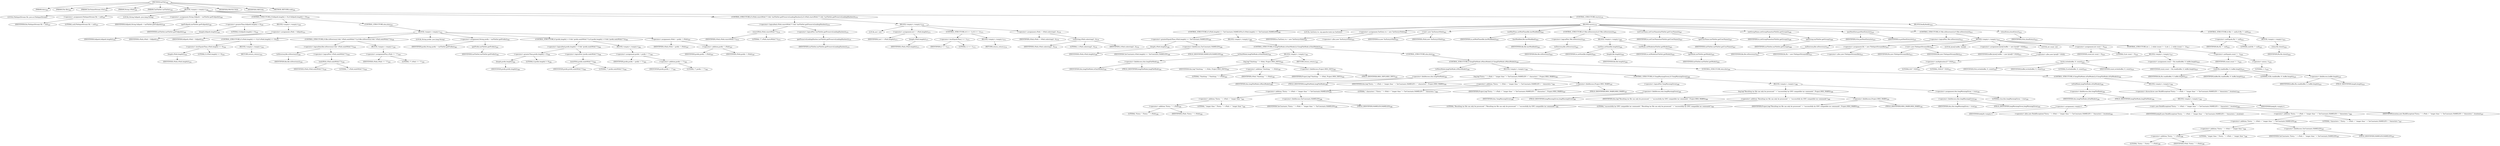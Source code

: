digraph "tarFile" {  
"676" [label = <(METHOD,tarFile)<SUB>344</SUB>> ]
"30" [label = <(PARAM,this)<SUB>344</SUB>> ]
"677" [label = <(PARAM,File file)<SUB>344</SUB>> ]
"678" [label = <(PARAM,TarOutputStream tOut)<SUB>344</SUB>> ]
"679" [label = <(PARAM,String vPath)<SUB>344</SUB>> ]
"680" [label = <(PARAM,TarFileSet tarFileSet)<SUB>345</SUB>> ]
"681" [label = <(BLOCK,&lt;empty&gt;,&lt;empty&gt;)<SUB>346</SUB>> ]
"36" [label = <(LOCAL,FileInputStream fIn: java.io.FileInputStream)> ]
"682" [label = <(&lt;operator&gt;.assignment,FileInputStream fIn = null)<SUB>347</SUB>> ]
"683" [label = <(IDENTIFIER,fIn,FileInputStream fIn = null)<SUB>347</SUB>> ]
"684" [label = <(LITERAL,null,FileInputStream fIn = null)<SUB>347</SUB>> ]
"685" [label = <(LOCAL,String fullpath: java.lang.String)> ]
"686" [label = <(&lt;operator&gt;.assignment,String fullpath = tarFileSet.getFullpath())<SUB>349</SUB>> ]
"687" [label = <(IDENTIFIER,fullpath,String fullpath = tarFileSet.getFullpath())<SUB>349</SUB>> ]
"688" [label = <(getFullpath,tarFileSet.getFullpath())<SUB>349</SUB>> ]
"689" [label = <(IDENTIFIER,tarFileSet,tarFileSet.getFullpath())<SUB>349</SUB>> ]
"690" [label = <(CONTROL_STRUCTURE,if (fullpath.length() &gt; 0),if (fullpath.length() &gt; 0))<SUB>350</SUB>> ]
"691" [label = <(&lt;operator&gt;.greaterThan,fullpath.length() &gt; 0)<SUB>350</SUB>> ]
"692" [label = <(length,fullpath.length())<SUB>350</SUB>> ]
"693" [label = <(IDENTIFIER,fullpath,fullpath.length())<SUB>350</SUB>> ]
"694" [label = <(LITERAL,0,fullpath.length() &gt; 0)<SUB>350</SUB>> ]
"695" [label = <(BLOCK,&lt;empty&gt;,&lt;empty&gt;)<SUB>350</SUB>> ]
"696" [label = <(&lt;operator&gt;.assignment,vPath = fullpath)<SUB>351</SUB>> ]
"697" [label = <(IDENTIFIER,vPath,vPath = fullpath)<SUB>351</SUB>> ]
"698" [label = <(IDENTIFIER,fullpath,vPath = fullpath)<SUB>351</SUB>> ]
"699" [label = <(CONTROL_STRUCTURE,else,else)<SUB>352</SUB>> ]
"700" [label = <(BLOCK,&lt;empty&gt;,&lt;empty&gt;)<SUB>352</SUB>> ]
"701" [label = <(CONTROL_STRUCTURE,if (vPath.length() &lt;= 0),if (vPath.length() &lt;= 0))<SUB>354</SUB>> ]
"702" [label = <(&lt;operator&gt;.lessEqualsThan,vPath.length() &lt;= 0)<SUB>354</SUB>> ]
"703" [label = <(length,vPath.length())<SUB>354</SUB>> ]
"704" [label = <(IDENTIFIER,vPath,vPath.length())<SUB>354</SUB>> ]
"705" [label = <(LITERAL,0,vPath.length() &lt;= 0)<SUB>354</SUB>> ]
"706" [label = <(BLOCK,&lt;empty&gt;,&lt;empty&gt;)<SUB>354</SUB>> ]
"707" [label = <(RETURN,return;,return;)<SUB>355</SUB>> ]
"708" [label = <(CONTROL_STRUCTURE,if (file.isDirectory() &amp;&amp; !vPath.endsWith(&quot;/&quot;)),if (file.isDirectory() &amp;&amp; !vPath.endsWith(&quot;/&quot;)))<SUB>358</SUB>> ]
"709" [label = <(&lt;operator&gt;.logicalAnd,file.isDirectory() &amp;&amp; !vPath.endsWith(&quot;/&quot;))<SUB>358</SUB>> ]
"710" [label = <(isDirectory,file.isDirectory())<SUB>358</SUB>> ]
"711" [label = <(IDENTIFIER,file,file.isDirectory())<SUB>358</SUB>> ]
"712" [label = <(&lt;operator&gt;.logicalNot,!vPath.endsWith(&quot;/&quot;))<SUB>358</SUB>> ]
"713" [label = <(endsWith,vPath.endsWith(&quot;/&quot;))<SUB>358</SUB>> ]
"714" [label = <(IDENTIFIER,vPath,vPath.endsWith(&quot;/&quot;))<SUB>358</SUB>> ]
"715" [label = <(LITERAL,&quot;/&quot;,vPath.endsWith(&quot;/&quot;))<SUB>358</SUB>> ]
"716" [label = <(BLOCK,&lt;empty&gt;,&lt;empty&gt;)<SUB>358</SUB>> ]
"717" [label = <(&lt;operator&gt;.assignmentPlus,vPath += &quot;/&quot;)<SUB>359</SUB>> ]
"718" [label = <(IDENTIFIER,vPath,vPath += &quot;/&quot;)<SUB>359</SUB>> ]
"719" [label = <(LITERAL,&quot;/&quot;,vPath += &quot;/&quot;)<SUB>359</SUB>> ]
"720" [label = <(LOCAL,String prefix: java.lang.String)> ]
"721" [label = <(&lt;operator&gt;.assignment,String prefix = tarFileSet.getPrefix())<SUB>362</SUB>> ]
"722" [label = <(IDENTIFIER,prefix,String prefix = tarFileSet.getPrefix())<SUB>362</SUB>> ]
"723" [label = <(getPrefix,tarFileSet.getPrefix())<SUB>362</SUB>> ]
"724" [label = <(IDENTIFIER,tarFileSet,tarFileSet.getPrefix())<SUB>362</SUB>> ]
"725" [label = <(CONTROL_STRUCTURE,if (prefix.length() &gt; 0 &amp;&amp; !prefix.endsWith(&quot;/&quot;)),if (prefix.length() &gt; 0 &amp;&amp; !prefix.endsWith(&quot;/&quot;)))<SUB>364</SUB>> ]
"726" [label = <(&lt;operator&gt;.logicalAnd,prefix.length() &gt; 0 &amp;&amp; !prefix.endsWith(&quot;/&quot;))<SUB>364</SUB>> ]
"727" [label = <(&lt;operator&gt;.greaterThan,prefix.length() &gt; 0)<SUB>364</SUB>> ]
"728" [label = <(length,prefix.length())<SUB>364</SUB>> ]
"729" [label = <(IDENTIFIER,prefix,prefix.length())<SUB>364</SUB>> ]
"730" [label = <(LITERAL,0,prefix.length() &gt; 0)<SUB>364</SUB>> ]
"731" [label = <(&lt;operator&gt;.logicalNot,!prefix.endsWith(&quot;/&quot;))<SUB>364</SUB>> ]
"732" [label = <(endsWith,prefix.endsWith(&quot;/&quot;))<SUB>364</SUB>> ]
"733" [label = <(IDENTIFIER,prefix,prefix.endsWith(&quot;/&quot;))<SUB>364</SUB>> ]
"734" [label = <(LITERAL,&quot;/&quot;,prefix.endsWith(&quot;/&quot;))<SUB>364</SUB>> ]
"735" [label = <(BLOCK,&lt;empty&gt;,&lt;empty&gt;)<SUB>364</SUB>> ]
"736" [label = <(&lt;operator&gt;.assignment,prefix = prefix + &quot;/&quot;)<SUB>365</SUB>> ]
"737" [label = <(IDENTIFIER,prefix,prefix = prefix + &quot;/&quot;)<SUB>365</SUB>> ]
"738" [label = <(&lt;operator&gt;.addition,prefix + &quot;/&quot;)<SUB>365</SUB>> ]
"739" [label = <(IDENTIFIER,prefix,prefix + &quot;/&quot;)<SUB>365</SUB>> ]
"740" [label = <(LITERAL,&quot;/&quot;,prefix + &quot;/&quot;)<SUB>365</SUB>> ]
"741" [label = <(&lt;operator&gt;.assignment,vPath = prefix + vPath)<SUB>367</SUB>> ]
"742" [label = <(IDENTIFIER,vPath,vPath = prefix + vPath)<SUB>367</SUB>> ]
"743" [label = <(&lt;operator&gt;.addition,prefix + vPath)<SUB>367</SUB>> ]
"744" [label = <(IDENTIFIER,prefix,prefix + vPath)<SUB>367</SUB>> ]
"745" [label = <(IDENTIFIER,vPath,prefix + vPath)<SUB>367</SUB>> ]
"746" [label = <(CONTROL_STRUCTURE,if (vPath.startsWith(&quot;/&quot;) &amp;&amp; !tarFileSet.getPreserveLeadingSlashes()),if (vPath.startsWith(&quot;/&quot;) &amp;&amp; !tarFileSet.getPreserveLeadingSlashes()))<SUB>370</SUB>> ]
"747" [label = <(&lt;operator&gt;.logicalAnd,vPath.startsWith(&quot;/&quot;) &amp;&amp; !tarFileSet.getPreserveLeadingSlashes())<SUB>370</SUB>> ]
"748" [label = <(startsWith,vPath.startsWith(&quot;/&quot;))<SUB>370</SUB>> ]
"749" [label = <(IDENTIFIER,vPath,vPath.startsWith(&quot;/&quot;))<SUB>370</SUB>> ]
"750" [label = <(LITERAL,&quot;/&quot;,vPath.startsWith(&quot;/&quot;))<SUB>370</SUB>> ]
"751" [label = <(&lt;operator&gt;.logicalNot,!tarFileSet.getPreserveLeadingSlashes())<SUB>370</SUB>> ]
"752" [label = <(getPreserveLeadingSlashes,tarFileSet.getPreserveLeadingSlashes())<SUB>370</SUB>> ]
"753" [label = <(IDENTIFIER,tarFileSet,tarFileSet.getPreserveLeadingSlashes())<SUB>370</SUB>> ]
"754" [label = <(BLOCK,&lt;empty&gt;,&lt;empty&gt;)<SUB>370</SUB>> ]
"755" [label = <(LOCAL,int l: int)> ]
"756" [label = <(&lt;operator&gt;.assignment,int l = vPath.length())<SUB>371</SUB>> ]
"757" [label = <(IDENTIFIER,l,int l = vPath.length())<SUB>371</SUB>> ]
"758" [label = <(length,vPath.length())<SUB>371</SUB>> ]
"759" [label = <(IDENTIFIER,vPath,vPath.length())<SUB>371</SUB>> ]
"760" [label = <(CONTROL_STRUCTURE,if (l &lt;= 1),if (l &lt;= 1))<SUB>372</SUB>> ]
"761" [label = <(&lt;operator&gt;.lessEqualsThan,l &lt;= 1)<SUB>372</SUB>> ]
"762" [label = <(IDENTIFIER,l,l &lt;= 1)<SUB>372</SUB>> ]
"763" [label = <(LITERAL,1,l &lt;= 1)<SUB>372</SUB>> ]
"764" [label = <(BLOCK,&lt;empty&gt;,&lt;empty&gt;)<SUB>372</SUB>> ]
"765" [label = <(RETURN,return;,return;)<SUB>374</SUB>> ]
"766" [label = <(&lt;operator&gt;.assignment,vPath = vPath.substring(1, l))<SUB>376</SUB>> ]
"767" [label = <(IDENTIFIER,vPath,vPath = vPath.substring(1, l))<SUB>376</SUB>> ]
"768" [label = <(substring,vPath.substring(1, l))<SUB>376</SUB>> ]
"769" [label = <(IDENTIFIER,vPath,vPath.substring(1, l))<SUB>376</SUB>> ]
"770" [label = <(LITERAL,1,vPath.substring(1, l))<SUB>376</SUB>> ]
"771" [label = <(IDENTIFIER,l,vPath.substring(1, l))<SUB>376</SUB>> ]
"772" [label = <(CONTROL_STRUCTURE,try,try)<SUB>379</SUB>> ]
"773" [label = <(BLOCK,try,try)<SUB>379</SUB>> ]
"774" [label = <(CONTROL_STRUCTURE,if (vPath.length() &gt;= TarConstants.NAMELEN),if (vPath.length() &gt;= TarConstants.NAMELEN))<SUB>380</SUB>> ]
"775" [label = <(&lt;operator&gt;.greaterEqualsThan,vPath.length() &gt;= TarConstants.NAMELEN)<SUB>380</SUB>> ]
"776" [label = <(length,vPath.length())<SUB>380</SUB>> ]
"777" [label = <(IDENTIFIER,vPath,vPath.length())<SUB>380</SUB>> ]
"778" [label = <(&lt;operator&gt;.fieldAccess,TarConstants.NAMELEN)<SUB>380</SUB>> ]
"779" [label = <(IDENTIFIER,TarConstants,vPath.length() &gt;= TarConstants.NAMELEN)<SUB>380</SUB>> ]
"780" [label = <(FIELD_IDENTIFIER,NAMELEN,NAMELEN)<SUB>380</SUB>> ]
"781" [label = <(BLOCK,&lt;empty&gt;,&lt;empty&gt;)<SUB>380</SUB>> ]
"782" [label = <(CONTROL_STRUCTURE,if (longFileMode.isOmitMode()),if (longFileMode.isOmitMode()))<SUB>381</SUB>> ]
"783" [label = <(isOmitMode,longFileMode.isOmitMode())<SUB>381</SUB>> ]
"784" [label = <(&lt;operator&gt;.fieldAccess,this.longFileMode)<SUB>381</SUB>> ]
"785" [label = <(IDENTIFIER,this,longFileMode.isOmitMode())<SUB>381</SUB>> ]
"786" [label = <(FIELD_IDENTIFIER,longFileMode,longFileMode)<SUB>381</SUB>> ]
"787" [label = <(BLOCK,&lt;empty&gt;,&lt;empty&gt;)<SUB>381</SUB>> ]
"788" [label = <(log,log(&quot;Omitting: &quot; + vPath, Project.MSG_INFO))<SUB>382</SUB>> ]
"29" [label = <(IDENTIFIER,this,log(&quot;Omitting: &quot; + vPath, Project.MSG_INFO))<SUB>382</SUB>> ]
"789" [label = <(&lt;operator&gt;.addition,&quot;Omitting: &quot; + vPath)<SUB>382</SUB>> ]
"790" [label = <(LITERAL,&quot;Omitting: &quot;,&quot;Omitting: &quot; + vPath)<SUB>382</SUB>> ]
"791" [label = <(IDENTIFIER,vPath,&quot;Omitting: &quot; + vPath)<SUB>382</SUB>> ]
"792" [label = <(&lt;operator&gt;.fieldAccess,Project.MSG_INFO)<SUB>382</SUB>> ]
"793" [label = <(IDENTIFIER,Project,log(&quot;Omitting: &quot; + vPath, Project.MSG_INFO))<SUB>382</SUB>> ]
"794" [label = <(FIELD_IDENTIFIER,MSG_INFO,MSG_INFO)<SUB>382</SUB>> ]
"795" [label = <(RETURN,return;,return;)<SUB>383</SUB>> ]
"796" [label = <(CONTROL_STRUCTURE,else,else)<SUB>384</SUB>> ]
"797" [label = <(CONTROL_STRUCTURE,if (longFileMode.isWarnMode()),if (longFileMode.isWarnMode()))<SUB>384</SUB>> ]
"798" [label = <(isWarnMode,longFileMode.isWarnMode())<SUB>384</SUB>> ]
"799" [label = <(&lt;operator&gt;.fieldAccess,this.longFileMode)<SUB>384</SUB>> ]
"800" [label = <(IDENTIFIER,this,longFileMode.isWarnMode())<SUB>384</SUB>> ]
"801" [label = <(FIELD_IDENTIFIER,longFileMode,longFileMode)<SUB>384</SUB>> ]
"802" [label = <(BLOCK,&lt;empty&gt;,&lt;empty&gt;)<SUB>384</SUB>> ]
"803" [label = <(log,log(&quot;Entry: &quot; + vPath + &quot; longer than &quot; + TarConstants.NAMELEN + &quot; characters.&quot;, Project.MSG_WARN))<SUB>385</SUB>> ]
"31" [label = <(IDENTIFIER,this,log(&quot;Entry: &quot; + vPath + &quot; longer than &quot; + TarConstants.NAMELEN + &quot; characters.&quot;, Project.MSG_WARN))<SUB>385</SUB>> ]
"804" [label = <(&lt;operator&gt;.addition,&quot;Entry: &quot; + vPath + &quot; longer than &quot; + TarConstants.NAMELEN + &quot; characters.&quot;)<SUB>385</SUB>> ]
"805" [label = <(&lt;operator&gt;.addition,&quot;Entry: &quot; + vPath + &quot; longer than &quot; + TarConstants.NAMELEN)<SUB>385</SUB>> ]
"806" [label = <(&lt;operator&gt;.addition,&quot;Entry: &quot; + vPath + &quot; longer than &quot;)<SUB>385</SUB>> ]
"807" [label = <(&lt;operator&gt;.addition,&quot;Entry: &quot; + vPath)<SUB>385</SUB>> ]
"808" [label = <(LITERAL,&quot;Entry: &quot;,&quot;Entry: &quot; + vPath)<SUB>385</SUB>> ]
"809" [label = <(IDENTIFIER,vPath,&quot;Entry: &quot; + vPath)<SUB>385</SUB>> ]
"810" [label = <(LITERAL,&quot; longer than &quot;,&quot;Entry: &quot; + vPath + &quot; longer than &quot;)<SUB>385</SUB>> ]
"811" [label = <(&lt;operator&gt;.fieldAccess,TarConstants.NAMELEN)<SUB>386</SUB>> ]
"812" [label = <(IDENTIFIER,TarConstants,&quot;Entry: &quot; + vPath + &quot; longer than &quot; + TarConstants.NAMELEN)<SUB>386</SUB>> ]
"813" [label = <(FIELD_IDENTIFIER,NAMELEN,NAMELEN)<SUB>386</SUB>> ]
"814" [label = <(LITERAL,&quot; characters.&quot;,&quot;Entry: &quot; + vPath + &quot; longer than &quot; + TarConstants.NAMELEN + &quot; characters.&quot;)<SUB>386</SUB>> ]
"815" [label = <(&lt;operator&gt;.fieldAccess,Project.MSG_WARN)<SUB>387</SUB>> ]
"816" [label = <(IDENTIFIER,Project,log(&quot;Entry: &quot; + vPath + &quot; longer than &quot; + TarConstants.NAMELEN + &quot; characters.&quot;, Project.MSG_WARN))<SUB>387</SUB>> ]
"817" [label = <(FIELD_IDENTIFIER,MSG_WARN,MSG_WARN)<SUB>387</SUB>> ]
"818" [label = <(CONTROL_STRUCTURE,if (!longWarningGiven),if (!longWarningGiven))<SUB>388</SUB>> ]
"819" [label = <(&lt;operator&gt;.logicalNot,!longWarningGiven)<SUB>388</SUB>> ]
"820" [label = <(&lt;operator&gt;.fieldAccess,this.longWarningGiven)<SUB>388</SUB>> ]
"821" [label = <(IDENTIFIER,this,!longWarningGiven)<SUB>388</SUB>> ]
"822" [label = <(FIELD_IDENTIFIER,longWarningGiven,longWarningGiven)<SUB>388</SUB>> ]
"823" [label = <(BLOCK,&lt;empty&gt;,&lt;empty&gt;)<SUB>388</SUB>> ]
"824" [label = <(log,log(&quot;Resulting tar file can only be processed &quot; + &quot;successfully by GNU compatible tar commands&quot;, Project.MSG_WARN))<SUB>389</SUB>> ]
"32" [label = <(IDENTIFIER,this,log(&quot;Resulting tar file can only be processed &quot; + &quot;successfully by GNU compatible tar commands&quot;, Project.MSG_WARN))<SUB>389</SUB>> ]
"825" [label = <(&lt;operator&gt;.addition,&quot;Resulting tar file can only be processed &quot; + &quot;successfully by GNU compatible tar commands&quot;)<SUB>389</SUB>> ]
"826" [label = <(LITERAL,&quot;Resulting tar file can only be processed &quot;,&quot;Resulting tar file can only be processed &quot; + &quot;successfully by GNU compatible tar commands&quot;)<SUB>389</SUB>> ]
"827" [label = <(LITERAL,&quot;successfully by GNU compatible tar commands&quot;,&quot;Resulting tar file can only be processed &quot; + &quot;successfully by GNU compatible tar commands&quot;)<SUB>390</SUB>> ]
"828" [label = <(&lt;operator&gt;.fieldAccess,Project.MSG_WARN)<SUB>391</SUB>> ]
"829" [label = <(IDENTIFIER,Project,log(&quot;Resulting tar file can only be processed &quot; + &quot;successfully by GNU compatible tar commands&quot;, Project.MSG_WARN))<SUB>391</SUB>> ]
"830" [label = <(FIELD_IDENTIFIER,MSG_WARN,MSG_WARN)<SUB>391</SUB>> ]
"831" [label = <(&lt;operator&gt;.assignment,this.longWarningGiven = true)<SUB>392</SUB>> ]
"832" [label = <(&lt;operator&gt;.fieldAccess,this.longWarningGiven)<SUB>392</SUB>> ]
"833" [label = <(IDENTIFIER,this,this.longWarningGiven = true)<SUB>392</SUB>> ]
"834" [label = <(FIELD_IDENTIFIER,longWarningGiven,longWarningGiven)<SUB>392</SUB>> ]
"835" [label = <(LITERAL,true,this.longWarningGiven = true)<SUB>392</SUB>> ]
"836" [label = <(CONTROL_STRUCTURE,else,else)<SUB>394</SUB>> ]
"837" [label = <(CONTROL_STRUCTURE,if (longFileMode.isFailMode()),if (longFileMode.isFailMode()))<SUB>394</SUB>> ]
"838" [label = <(isFailMode,longFileMode.isFailMode())<SUB>394</SUB>> ]
"839" [label = <(&lt;operator&gt;.fieldAccess,this.longFileMode)<SUB>394</SUB>> ]
"840" [label = <(IDENTIFIER,this,longFileMode.isFailMode())<SUB>394</SUB>> ]
"841" [label = <(FIELD_IDENTIFIER,longFileMode,longFileMode)<SUB>394</SUB>> ]
"842" [label = <(BLOCK,&lt;empty&gt;,&lt;empty&gt;)<SUB>394</SUB>> ]
"843" [label = <(&lt;operator&gt;.throw,throw new BuildException(&quot;Entry: &quot; + vPath + &quot; longer than &quot; + TarConstants.NAMELEN + &quot;characters.&quot;, location);)<SUB>395</SUB>> ]
"844" [label = <(BLOCK,&lt;empty&gt;,&lt;empty&gt;)<SUB>395</SUB>> ]
"845" [label = <(&lt;operator&gt;.assignment,&lt;empty&gt;)> ]
"846" [label = <(IDENTIFIER,$obj20,&lt;empty&gt;)> ]
"847" [label = <(&lt;operator&gt;.alloc,new BuildException(&quot;Entry: &quot; + vPath + &quot; longer than &quot; + TarConstants.NAMELEN + &quot;characters.&quot;, location))<SUB>395</SUB>> ]
"848" [label = <(&lt;init&gt;,new BuildException(&quot;Entry: &quot; + vPath + &quot; longer than &quot; + TarConstants.NAMELEN + &quot;characters.&quot;, location))<SUB>395</SUB>> ]
"849" [label = <(IDENTIFIER,$obj20,new BuildException(&quot;Entry: &quot; + vPath + &quot; longer than &quot; + TarConstants.NAMELEN + &quot;characters.&quot;, location))> ]
"850" [label = <(&lt;operator&gt;.addition,&quot;Entry: &quot; + vPath + &quot; longer than &quot; + TarConstants.NAMELEN + &quot;characters.&quot;)<SUB>396</SUB>> ]
"851" [label = <(&lt;operator&gt;.addition,&quot;Entry: &quot; + vPath + &quot; longer than &quot; + TarConstants.NAMELEN)<SUB>396</SUB>> ]
"852" [label = <(&lt;operator&gt;.addition,&quot;Entry: &quot; + vPath + &quot; longer than &quot;)<SUB>396</SUB>> ]
"853" [label = <(&lt;operator&gt;.addition,&quot;Entry: &quot; + vPath)<SUB>396</SUB>> ]
"854" [label = <(LITERAL,&quot;Entry: &quot;,&quot;Entry: &quot; + vPath)<SUB>396</SUB>> ]
"855" [label = <(IDENTIFIER,vPath,&quot;Entry: &quot; + vPath)<SUB>396</SUB>> ]
"856" [label = <(LITERAL,&quot; longer than &quot;,&quot;Entry: &quot; + vPath + &quot; longer than &quot;)<SUB>396</SUB>> ]
"857" [label = <(&lt;operator&gt;.fieldAccess,TarConstants.NAMELEN)<SUB>397</SUB>> ]
"858" [label = <(IDENTIFIER,TarConstants,&quot;Entry: &quot; + vPath + &quot; longer than &quot; + TarConstants.NAMELEN)<SUB>397</SUB>> ]
"859" [label = <(FIELD_IDENTIFIER,NAMELEN,NAMELEN)<SUB>397</SUB>> ]
"860" [label = <(LITERAL,&quot;characters.&quot;,&quot;Entry: &quot; + vPath + &quot; longer than &quot; + TarConstants.NAMELEN + &quot;characters.&quot;)<SUB>397</SUB>> ]
"861" [label = <(IDENTIFIER,location,new BuildException(&quot;Entry: &quot; + vPath + &quot; longer than &quot; + TarConstants.NAMELEN + &quot;characters.&quot;, location))<SUB>397</SUB>> ]
"862" [label = <(IDENTIFIER,$obj20,&lt;empty&gt;)> ]
"34" [label = <(LOCAL,TarEntry te: org.apache.tools.tar.TarEntry)> ]
"863" [label = <(&lt;operator&gt;.assignment,TarEntry te = new TarEntry(vPath))<SUB>401</SUB>> ]
"864" [label = <(IDENTIFIER,te,TarEntry te = new TarEntry(vPath))<SUB>401</SUB>> ]
"865" [label = <(&lt;operator&gt;.alloc,new TarEntry(vPath))<SUB>401</SUB>> ]
"866" [label = <(&lt;init&gt;,new TarEntry(vPath))<SUB>401</SUB>> ]
"33" [label = <(IDENTIFIER,te,new TarEntry(vPath))<SUB>401</SUB>> ]
"867" [label = <(IDENTIFIER,vPath,new TarEntry(vPath))<SUB>401</SUB>> ]
"868" [label = <(setModTime,setModTime(file.lastModified()))<SUB>402</SUB>> ]
"869" [label = <(IDENTIFIER,te,setModTime(file.lastModified()))<SUB>402</SUB>> ]
"870" [label = <(lastModified,file.lastModified())<SUB>402</SUB>> ]
"871" [label = <(IDENTIFIER,file,file.lastModified())<SUB>402</SUB>> ]
"872" [label = <(CONTROL_STRUCTURE,if (!file.isDirectory()),if (!file.isDirectory()))<SUB>403</SUB>> ]
"873" [label = <(&lt;operator&gt;.logicalNot,!file.isDirectory())<SUB>403</SUB>> ]
"874" [label = <(isDirectory,file.isDirectory())<SUB>403</SUB>> ]
"875" [label = <(IDENTIFIER,file,file.isDirectory())<SUB>403</SUB>> ]
"876" [label = <(BLOCK,&lt;empty&gt;,&lt;empty&gt;)<SUB>403</SUB>> ]
"877" [label = <(setSize,setSize(file.length()))<SUB>404</SUB>> ]
"878" [label = <(IDENTIFIER,te,setSize(file.length()))<SUB>404</SUB>> ]
"879" [label = <(length,file.length())<SUB>404</SUB>> ]
"880" [label = <(IDENTIFIER,file,file.length())<SUB>404</SUB>> ]
"881" [label = <(setMode,setMode(tarFileSet.getMode()))<SUB>405</SUB>> ]
"882" [label = <(IDENTIFIER,te,setMode(tarFileSet.getMode()))<SUB>405</SUB>> ]
"883" [label = <(getMode,tarFileSet.getMode())<SUB>405</SUB>> ]
"884" [label = <(IDENTIFIER,tarFileSet,tarFileSet.getMode())<SUB>405</SUB>> ]
"885" [label = <(setUserName,setUserName(tarFileSet.getUserName()))<SUB>407</SUB>> ]
"886" [label = <(IDENTIFIER,te,setUserName(tarFileSet.getUserName()))<SUB>407</SUB>> ]
"887" [label = <(getUserName,tarFileSet.getUserName())<SUB>407</SUB>> ]
"888" [label = <(IDENTIFIER,tarFileSet,tarFileSet.getUserName())<SUB>407</SUB>> ]
"889" [label = <(setGroupName,setGroupName(tarFileSet.getGroup()))<SUB>408</SUB>> ]
"890" [label = <(IDENTIFIER,te,setGroupName(tarFileSet.getGroup()))<SUB>408</SUB>> ]
"891" [label = <(getGroup,tarFileSet.getGroup())<SUB>408</SUB>> ]
"892" [label = <(IDENTIFIER,tarFileSet,tarFileSet.getGroup())<SUB>408</SUB>> ]
"893" [label = <(putNextEntry,putNextEntry(te))<SUB>410</SUB>> ]
"894" [label = <(IDENTIFIER,tOut,putNextEntry(te))<SUB>410</SUB>> ]
"895" [label = <(IDENTIFIER,te,putNextEntry(te))<SUB>410</SUB>> ]
"896" [label = <(CONTROL_STRUCTURE,if (!file.isDirectory()),if (!file.isDirectory()))<SUB>412</SUB>> ]
"897" [label = <(&lt;operator&gt;.logicalNot,!file.isDirectory())<SUB>412</SUB>> ]
"898" [label = <(isDirectory,file.isDirectory())<SUB>412</SUB>> ]
"899" [label = <(IDENTIFIER,file,file.isDirectory())<SUB>412</SUB>> ]
"900" [label = <(BLOCK,&lt;empty&gt;,&lt;empty&gt;)<SUB>412</SUB>> ]
"901" [label = <(&lt;operator&gt;.assignment,fIn = new FileInputStream(file))<SUB>413</SUB>> ]
"902" [label = <(IDENTIFIER,fIn,fIn = new FileInputStream(file))<SUB>413</SUB>> ]
"903" [label = <(&lt;operator&gt;.alloc,new FileInputStream(file))<SUB>413</SUB>> ]
"904" [label = <(&lt;init&gt;,new FileInputStream(file))<SUB>413</SUB>> ]
"35" [label = <(IDENTIFIER,fIn,new FileInputStream(file))<SUB>413</SUB>> ]
"905" [label = <(IDENTIFIER,file,new FileInputStream(file))<SUB>413</SUB>> ]
"906" [label = <(LOCAL,byte[] buffer: byte[])> ]
"907" [label = <(&lt;operator&gt;.assignment,byte[] buffer = new byte[8 * 1024])<SUB>415</SUB>> ]
"908" [label = <(IDENTIFIER,buffer,byte[] buffer = new byte[8 * 1024])<SUB>415</SUB>> ]
"909" [label = <(&lt;operator&gt;.alloc,new byte[8 * 1024])> ]
"910" [label = <(&lt;operator&gt;.multiplication,8 * 1024)<SUB>415</SUB>> ]
"911" [label = <(LITERAL,8,8 * 1024)<SUB>415</SUB>> ]
"912" [label = <(LITERAL,1024,8 * 1024)<SUB>415</SUB>> ]
"913" [label = <(LOCAL,int count: int)> ]
"914" [label = <(&lt;operator&gt;.assignment,int count = 0)<SUB>416</SUB>> ]
"915" [label = <(IDENTIFIER,count,int count = 0)<SUB>416</SUB>> ]
"916" [label = <(LITERAL,0,int count = 0)<SUB>416</SUB>> ]
"917" [label = <(CONTROL_STRUCTURE,do {...} while (count != -1),do {...} while (count != -1))<SUB>417</SUB>> ]
"918" [label = <(BLOCK,&lt;empty&gt;,&lt;empty&gt;)<SUB>417</SUB>> ]
"919" [label = <(write,write(buffer, 0, count))<SUB>418</SUB>> ]
"920" [label = <(IDENTIFIER,tOut,write(buffer, 0, count))<SUB>418</SUB>> ]
"921" [label = <(IDENTIFIER,buffer,write(buffer, 0, count))<SUB>418</SUB>> ]
"922" [label = <(LITERAL,0,write(buffer, 0, count))<SUB>418</SUB>> ]
"923" [label = <(IDENTIFIER,count,write(buffer, 0, count))<SUB>418</SUB>> ]
"924" [label = <(&lt;operator&gt;.assignment,count = fIn.read(buffer, 0, buffer.length))<SUB>419</SUB>> ]
"925" [label = <(IDENTIFIER,count,count = fIn.read(buffer, 0, buffer.length))<SUB>419</SUB>> ]
"926" [label = <(read,fIn.read(buffer, 0, buffer.length))<SUB>419</SUB>> ]
"927" [label = <(IDENTIFIER,fIn,fIn.read(buffer, 0, buffer.length))<SUB>419</SUB>> ]
"928" [label = <(IDENTIFIER,buffer,fIn.read(buffer, 0, buffer.length))<SUB>419</SUB>> ]
"929" [label = <(LITERAL,0,fIn.read(buffer, 0, buffer.length))<SUB>419</SUB>> ]
"930" [label = <(&lt;operator&gt;.fieldAccess,buffer.length)<SUB>419</SUB>> ]
"931" [label = <(IDENTIFIER,buffer,fIn.read(buffer, 0, buffer.length))<SUB>419</SUB>> ]
"932" [label = <(FIELD_IDENTIFIER,length,length)<SUB>419</SUB>> ]
"933" [label = <(&lt;operator&gt;.notEquals,count != -1)<SUB>420</SUB>> ]
"934" [label = <(IDENTIFIER,count,count != -1)<SUB>420</SUB>> ]
"935" [label = <(&lt;operator&gt;.minus,-1)<SUB>420</SUB>> ]
"936" [label = <(LITERAL,1,-1)<SUB>420</SUB>> ]
"937" [label = <(closeEntry,closeEntry())<SUB>423</SUB>> ]
"938" [label = <(IDENTIFIER,tOut,closeEntry())<SUB>423</SUB>> ]
"939" [label = <(BLOCK,finally,finally)<SUB>424</SUB>> ]
"940" [label = <(CONTROL_STRUCTURE,if (fIn != null),if (fIn != null))<SUB>425</SUB>> ]
"941" [label = <(&lt;operator&gt;.notEquals,fIn != null)<SUB>425</SUB>> ]
"942" [label = <(IDENTIFIER,fIn,fIn != null)<SUB>425</SUB>> ]
"943" [label = <(LITERAL,null,fIn != null)<SUB>425</SUB>> ]
"944" [label = <(BLOCK,&lt;empty&gt;,&lt;empty&gt;)<SUB>425</SUB>> ]
"945" [label = <(close,fIn.close())<SUB>426</SUB>> ]
"946" [label = <(IDENTIFIER,fIn,fIn.close())<SUB>426</SUB>> ]
"947" [label = <(MODIFIER,PROTECTED)> ]
"948" [label = <(MODIFIER,VIRTUAL)> ]
"949" [label = <(METHOD_RETURN,void)<SUB>344</SUB>> ]
  "676" -> "30" 
  "676" -> "677" 
  "676" -> "678" 
  "676" -> "679" 
  "676" -> "680" 
  "676" -> "681" 
  "676" -> "947" 
  "676" -> "948" 
  "676" -> "949" 
  "681" -> "36" 
  "681" -> "682" 
  "681" -> "685" 
  "681" -> "686" 
  "681" -> "690" 
  "681" -> "746" 
  "681" -> "772" 
  "682" -> "683" 
  "682" -> "684" 
  "686" -> "687" 
  "686" -> "688" 
  "688" -> "689" 
  "690" -> "691" 
  "690" -> "695" 
  "690" -> "699" 
  "691" -> "692" 
  "691" -> "694" 
  "692" -> "693" 
  "695" -> "696" 
  "696" -> "697" 
  "696" -> "698" 
  "699" -> "700" 
  "700" -> "701" 
  "700" -> "708" 
  "700" -> "720" 
  "700" -> "721" 
  "700" -> "725" 
  "700" -> "741" 
  "701" -> "702" 
  "701" -> "706" 
  "702" -> "703" 
  "702" -> "705" 
  "703" -> "704" 
  "706" -> "707" 
  "708" -> "709" 
  "708" -> "716" 
  "709" -> "710" 
  "709" -> "712" 
  "710" -> "711" 
  "712" -> "713" 
  "713" -> "714" 
  "713" -> "715" 
  "716" -> "717" 
  "717" -> "718" 
  "717" -> "719" 
  "721" -> "722" 
  "721" -> "723" 
  "723" -> "724" 
  "725" -> "726" 
  "725" -> "735" 
  "726" -> "727" 
  "726" -> "731" 
  "727" -> "728" 
  "727" -> "730" 
  "728" -> "729" 
  "731" -> "732" 
  "732" -> "733" 
  "732" -> "734" 
  "735" -> "736" 
  "736" -> "737" 
  "736" -> "738" 
  "738" -> "739" 
  "738" -> "740" 
  "741" -> "742" 
  "741" -> "743" 
  "743" -> "744" 
  "743" -> "745" 
  "746" -> "747" 
  "746" -> "754" 
  "747" -> "748" 
  "747" -> "751" 
  "748" -> "749" 
  "748" -> "750" 
  "751" -> "752" 
  "752" -> "753" 
  "754" -> "755" 
  "754" -> "756" 
  "754" -> "760" 
  "754" -> "766" 
  "756" -> "757" 
  "756" -> "758" 
  "758" -> "759" 
  "760" -> "761" 
  "760" -> "764" 
  "761" -> "762" 
  "761" -> "763" 
  "764" -> "765" 
  "766" -> "767" 
  "766" -> "768" 
  "768" -> "769" 
  "768" -> "770" 
  "768" -> "771" 
  "772" -> "773" 
  "772" -> "939" 
  "773" -> "774" 
  "773" -> "34" 
  "773" -> "863" 
  "773" -> "866" 
  "773" -> "868" 
  "773" -> "872" 
  "773" -> "885" 
  "773" -> "889" 
  "773" -> "893" 
  "773" -> "896" 
  "773" -> "937" 
  "774" -> "775" 
  "774" -> "781" 
  "775" -> "776" 
  "775" -> "778" 
  "776" -> "777" 
  "778" -> "779" 
  "778" -> "780" 
  "781" -> "782" 
  "782" -> "783" 
  "782" -> "787" 
  "782" -> "796" 
  "783" -> "784" 
  "784" -> "785" 
  "784" -> "786" 
  "787" -> "788" 
  "787" -> "795" 
  "788" -> "29" 
  "788" -> "789" 
  "788" -> "792" 
  "789" -> "790" 
  "789" -> "791" 
  "792" -> "793" 
  "792" -> "794" 
  "796" -> "797" 
  "797" -> "798" 
  "797" -> "802" 
  "797" -> "836" 
  "798" -> "799" 
  "799" -> "800" 
  "799" -> "801" 
  "802" -> "803" 
  "802" -> "818" 
  "803" -> "31" 
  "803" -> "804" 
  "803" -> "815" 
  "804" -> "805" 
  "804" -> "814" 
  "805" -> "806" 
  "805" -> "811" 
  "806" -> "807" 
  "806" -> "810" 
  "807" -> "808" 
  "807" -> "809" 
  "811" -> "812" 
  "811" -> "813" 
  "815" -> "816" 
  "815" -> "817" 
  "818" -> "819" 
  "818" -> "823" 
  "819" -> "820" 
  "820" -> "821" 
  "820" -> "822" 
  "823" -> "824" 
  "823" -> "831" 
  "824" -> "32" 
  "824" -> "825" 
  "824" -> "828" 
  "825" -> "826" 
  "825" -> "827" 
  "828" -> "829" 
  "828" -> "830" 
  "831" -> "832" 
  "831" -> "835" 
  "832" -> "833" 
  "832" -> "834" 
  "836" -> "837" 
  "837" -> "838" 
  "837" -> "842" 
  "838" -> "839" 
  "839" -> "840" 
  "839" -> "841" 
  "842" -> "843" 
  "843" -> "844" 
  "844" -> "845" 
  "844" -> "848" 
  "844" -> "862" 
  "845" -> "846" 
  "845" -> "847" 
  "848" -> "849" 
  "848" -> "850" 
  "848" -> "861" 
  "850" -> "851" 
  "850" -> "860" 
  "851" -> "852" 
  "851" -> "857" 
  "852" -> "853" 
  "852" -> "856" 
  "853" -> "854" 
  "853" -> "855" 
  "857" -> "858" 
  "857" -> "859" 
  "863" -> "864" 
  "863" -> "865" 
  "866" -> "33" 
  "866" -> "867" 
  "868" -> "869" 
  "868" -> "870" 
  "870" -> "871" 
  "872" -> "873" 
  "872" -> "876" 
  "873" -> "874" 
  "874" -> "875" 
  "876" -> "877" 
  "876" -> "881" 
  "877" -> "878" 
  "877" -> "879" 
  "879" -> "880" 
  "881" -> "882" 
  "881" -> "883" 
  "883" -> "884" 
  "885" -> "886" 
  "885" -> "887" 
  "887" -> "888" 
  "889" -> "890" 
  "889" -> "891" 
  "891" -> "892" 
  "893" -> "894" 
  "893" -> "895" 
  "896" -> "897" 
  "896" -> "900" 
  "897" -> "898" 
  "898" -> "899" 
  "900" -> "901" 
  "900" -> "904" 
  "900" -> "906" 
  "900" -> "907" 
  "900" -> "913" 
  "900" -> "914" 
  "900" -> "917" 
  "901" -> "902" 
  "901" -> "903" 
  "904" -> "35" 
  "904" -> "905" 
  "907" -> "908" 
  "907" -> "909" 
  "909" -> "910" 
  "910" -> "911" 
  "910" -> "912" 
  "914" -> "915" 
  "914" -> "916" 
  "917" -> "918" 
  "917" -> "933" 
  "918" -> "919" 
  "918" -> "924" 
  "919" -> "920" 
  "919" -> "921" 
  "919" -> "922" 
  "919" -> "923" 
  "924" -> "925" 
  "924" -> "926" 
  "926" -> "927" 
  "926" -> "928" 
  "926" -> "929" 
  "926" -> "930" 
  "930" -> "931" 
  "930" -> "932" 
  "933" -> "934" 
  "933" -> "935" 
  "935" -> "936" 
  "937" -> "938" 
  "939" -> "940" 
  "940" -> "941" 
  "940" -> "944" 
  "941" -> "942" 
  "941" -> "943" 
  "944" -> "945" 
  "945" -> "946" 
}
